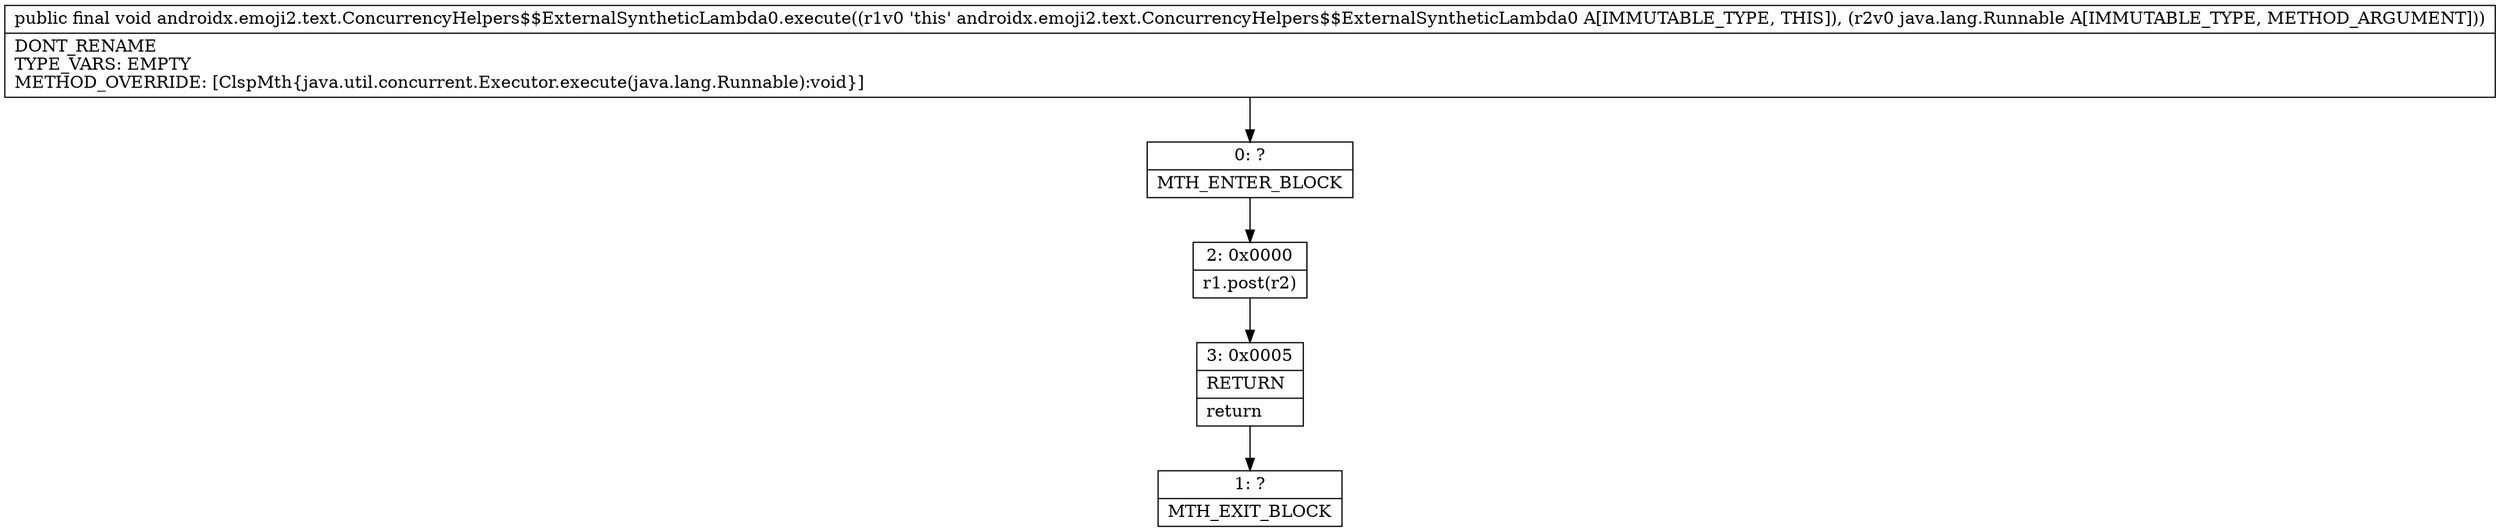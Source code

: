 digraph "CFG forandroidx.emoji2.text.ConcurrencyHelpers$$ExternalSyntheticLambda0.execute(Ljava\/lang\/Runnable;)V" {
Node_0 [shape=record,label="{0\:\ ?|MTH_ENTER_BLOCK\l}"];
Node_2 [shape=record,label="{2\:\ 0x0000|r1.post(r2)\l}"];
Node_3 [shape=record,label="{3\:\ 0x0005|RETURN\l|return\l}"];
Node_1 [shape=record,label="{1\:\ ?|MTH_EXIT_BLOCK\l}"];
MethodNode[shape=record,label="{public final void androidx.emoji2.text.ConcurrencyHelpers$$ExternalSyntheticLambda0.execute((r1v0 'this' androidx.emoji2.text.ConcurrencyHelpers$$ExternalSyntheticLambda0 A[IMMUTABLE_TYPE, THIS]), (r2v0 java.lang.Runnable A[IMMUTABLE_TYPE, METHOD_ARGUMENT]))  | DONT_RENAME\lTYPE_VARS: EMPTY\lMETHOD_OVERRIDE: [ClspMth\{java.util.concurrent.Executor.execute(java.lang.Runnable):void\}]\l}"];
MethodNode -> Node_0;Node_0 -> Node_2;
Node_2 -> Node_3;
Node_3 -> Node_1;
}

